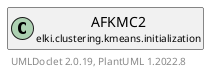 @startuml
    remove .*\.(Instance|Par|Parameterizer|Factory)$
    set namespaceSeparator none
    hide empty fields
    hide empty methods

    class "<size:14>AFKMC2.Instance\n<size:10>elki.clustering.kmeans.initialization" as elki.clustering.kmeans.initialization.AFKMC2.Instance [[AFKMC2.Instance.html]] {
        +Instance(Relation<? extends NumberVector>, NumberVectorDistance<?>, int, RandomFactory)
        #sample(double): DBIDRef
        #getLogger(): Logging
    }

    class "<size:14>KMC2.Instance\n<size:10>elki.clustering.kmeans.initialization" as elki.clustering.kmeans.initialization.KMC2.Instance [[KMC2.Instance.html]]
    class "<size:14>AFKMC2\n<size:10>elki.clustering.kmeans.initialization" as elki.clustering.kmeans.initialization.AFKMC2 [[AFKMC2.html]]

    elki.clustering.kmeans.initialization.KMC2.Instance <|-- elki.clustering.kmeans.initialization.AFKMC2.Instance
    elki.clustering.kmeans.initialization.AFKMC2 +-- elki.clustering.kmeans.initialization.AFKMC2.Instance

    center footer UMLDoclet 2.0.19, PlantUML 1.2022.8
@enduml
